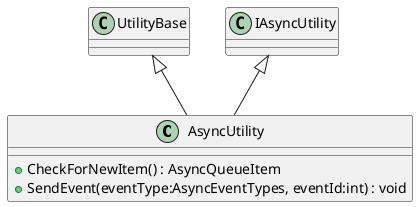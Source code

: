 @startuml
class AsyncUtility {
    + CheckForNewItem() : AsyncQueueItem
    + SendEvent(eventType:AsyncEventTypes, eventId:int) : void
}
UtilityBase <|-- AsyncUtility
IAsyncUtility <|-- AsyncUtility
@enduml
